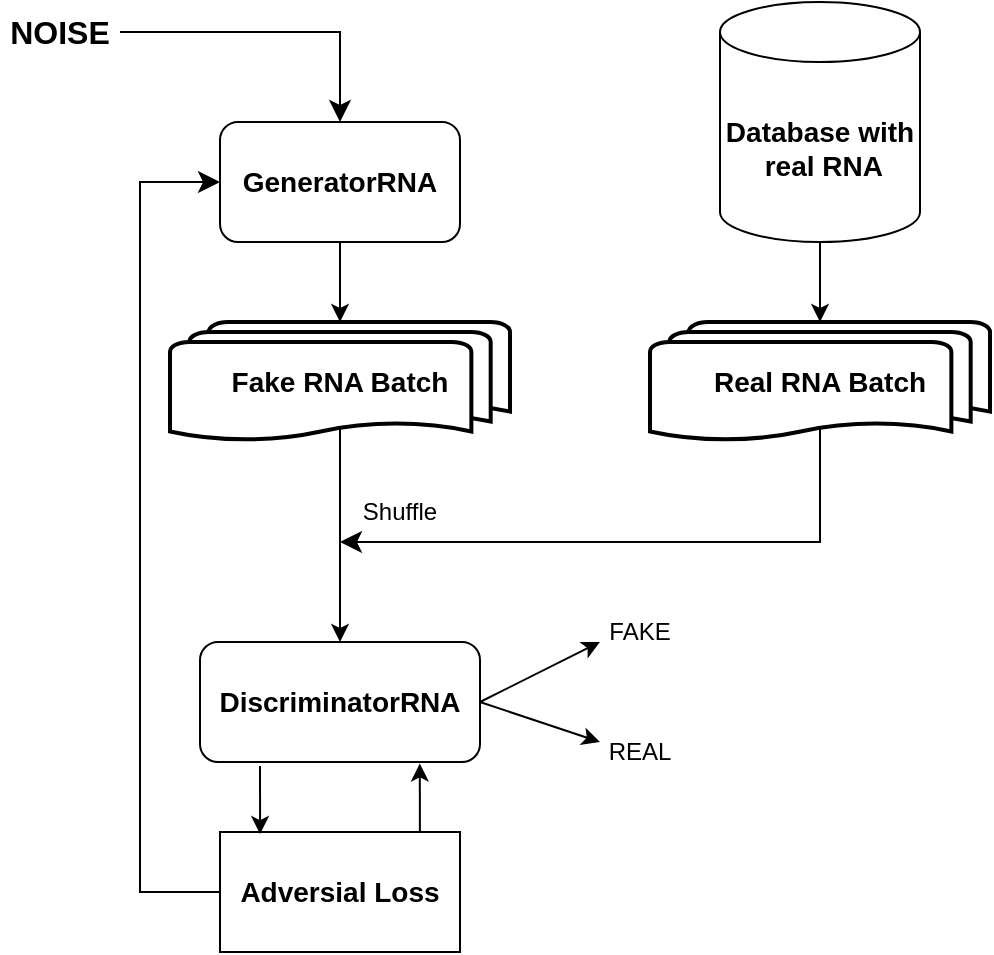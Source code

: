 <mxfile version="26.1.1">
  <diagram name="Strona-1" id="b8fwXPV-Y6n9FmdTsVHD">
    <mxGraphModel dx="1624" dy="878" grid="1" gridSize="10" guides="1" tooltips="1" connect="1" arrows="1" fold="1" page="1" pageScale="1" pageWidth="827" pageHeight="1169" math="0" shadow="0">
      <root>
        <mxCell id="0" />
        <mxCell id="1" parent="0" />
        <mxCell id="EwY9M5CipBJoRcCfjI_r-1" value="NOISE" style="text;html=1;align=center;verticalAlign=middle;whiteSpace=wrap;rounded=0;fontSize=16;fontStyle=1" vertex="1" parent="1">
          <mxGeometry x="70" y="140" width="60" height="30" as="geometry" />
        </mxCell>
        <mxCell id="EwY9M5CipBJoRcCfjI_r-4" value="" style="edgeStyle=segmentEdgeStyle;endArrow=classic;html=1;curved=0;rounded=0;endSize=8;startSize=8;exitX=1;exitY=0.5;exitDx=0;exitDy=0;" edge="1" parent="1" source="EwY9M5CipBJoRcCfjI_r-1">
          <mxGeometry width="50" height="50" relative="1" as="geometry">
            <mxPoint x="150" y="80" as="sourcePoint" />
            <mxPoint x="240" y="200" as="targetPoint" />
            <Array as="points">
              <mxPoint x="240" y="155" />
            </Array>
          </mxGeometry>
        </mxCell>
        <mxCell id="EwY9M5CipBJoRcCfjI_r-5" value="&lt;font style=&quot;font-size: 14px;&quot;&gt;&lt;b&gt;GeneratorRNA&lt;/b&gt;&lt;/font&gt;" style="rounded=1;whiteSpace=wrap;html=1;" vertex="1" parent="1">
          <mxGeometry x="180" y="200" width="120" height="60" as="geometry" />
        </mxCell>
        <mxCell id="EwY9M5CipBJoRcCfjI_r-7" value="&lt;font style=&quot;font-size: 14px;&quot;&gt;&lt;b&gt;Fake RNA Batch&lt;/b&gt;&lt;/font&gt;" style="strokeWidth=2;html=1;shape=mxgraph.flowchart.multi-document;whiteSpace=wrap;" vertex="1" parent="1">
          <mxGeometry x="155" y="300" width="170" height="60" as="geometry" />
        </mxCell>
        <mxCell id="EwY9M5CipBJoRcCfjI_r-8" value="" style="endArrow=classic;html=1;rounded=0;exitX=0.5;exitY=0.88;exitDx=0;exitDy=0;exitPerimeter=0;entryX=0.5;entryY=0;entryDx=0;entryDy=0;" edge="1" parent="1" source="EwY9M5CipBJoRcCfjI_r-7" target="EwY9M5CipBJoRcCfjI_r-9">
          <mxGeometry width="50" height="50" relative="1" as="geometry">
            <mxPoint x="390" y="410" as="sourcePoint" />
            <mxPoint x="238" y="520" as="targetPoint" />
          </mxGeometry>
        </mxCell>
        <mxCell id="EwY9M5CipBJoRcCfjI_r-9" value="&lt;font style=&quot;font-size: 14px;&quot;&gt;&lt;b style=&quot;&quot;&gt;DiscriminatorRNA&lt;/b&gt;&lt;/font&gt;" style="rounded=1;whiteSpace=wrap;html=1;" vertex="1" parent="1">
          <mxGeometry x="170" y="460" width="140" height="60" as="geometry" />
        </mxCell>
        <mxCell id="EwY9M5CipBJoRcCfjI_r-11" value="&lt;font style=&quot;font-size: 14px;&quot;&gt;&lt;b style=&quot;&quot;&gt;Database with&lt;/b&gt;&lt;/font&gt;&lt;div&gt;&lt;font style=&quot;font-size: 14px;&quot;&gt;&lt;b style=&quot;&quot;&gt;&amp;nbsp;real RNA&lt;/b&gt;&lt;/font&gt;&lt;/div&gt;" style="shape=cylinder3;whiteSpace=wrap;html=1;boundedLbl=1;backgroundOutline=1;size=15;" vertex="1" parent="1">
          <mxGeometry x="430" y="140" width="100" height="120" as="geometry" />
        </mxCell>
        <mxCell id="EwY9M5CipBJoRcCfjI_r-12" value="&lt;font style=&quot;font-size: 14px;&quot;&gt;&lt;b style=&quot;&quot;&gt;Real RNA Batch&lt;/b&gt;&lt;/font&gt;" style="strokeWidth=2;html=1;shape=mxgraph.flowchart.multi-document;whiteSpace=wrap;" vertex="1" parent="1">
          <mxGeometry x="395" y="300" width="170" height="60" as="geometry" />
        </mxCell>
        <mxCell id="EwY9M5CipBJoRcCfjI_r-13" value="" style="endArrow=classic;html=1;rounded=0;exitX=0.5;exitY=1;exitDx=0;exitDy=0;exitPerimeter=0;entryX=0.5;entryY=0;entryDx=0;entryDy=0;entryPerimeter=0;" edge="1" parent="1" source="EwY9M5CipBJoRcCfjI_r-11" target="EwY9M5CipBJoRcCfjI_r-12">
          <mxGeometry width="50" height="50" relative="1" as="geometry">
            <mxPoint x="390" y="410" as="sourcePoint" />
            <mxPoint x="440" y="360" as="targetPoint" />
          </mxGeometry>
        </mxCell>
        <mxCell id="EwY9M5CipBJoRcCfjI_r-15" value="Shuffle" style="text;html=1;align=center;verticalAlign=middle;whiteSpace=wrap;rounded=0;" vertex="1" parent="1">
          <mxGeometry x="240" y="380" width="60" height="30" as="geometry" />
        </mxCell>
        <mxCell id="EwY9M5CipBJoRcCfjI_r-17" value="" style="endArrow=classic;html=1;rounded=0;exitX=0.5;exitY=1;exitDx=0;exitDy=0;entryX=0.5;entryY=0;entryDx=0;entryDy=0;entryPerimeter=0;" edge="1" parent="1" source="EwY9M5CipBJoRcCfjI_r-5" target="EwY9M5CipBJoRcCfjI_r-7">
          <mxGeometry width="50" height="50" relative="1" as="geometry">
            <mxPoint x="390" y="400" as="sourcePoint" />
            <mxPoint x="440" y="350" as="targetPoint" />
          </mxGeometry>
        </mxCell>
        <mxCell id="EwY9M5CipBJoRcCfjI_r-19" value="" style="edgeStyle=segmentEdgeStyle;endArrow=classic;html=1;curved=0;rounded=0;endSize=8;startSize=8;exitX=0.5;exitY=0.88;exitDx=0;exitDy=0;exitPerimeter=0;" edge="1" parent="1" source="EwY9M5CipBJoRcCfjI_r-12">
          <mxGeometry width="50" height="50" relative="1" as="geometry">
            <mxPoint x="480" y="370" as="sourcePoint" />
            <mxPoint x="240" y="410" as="targetPoint" />
            <Array as="points">
              <mxPoint x="480" y="410" />
            </Array>
          </mxGeometry>
        </mxCell>
        <mxCell id="EwY9M5CipBJoRcCfjI_r-20" value="" style="endArrow=classic;html=1;rounded=0;exitX=1;exitY=0.5;exitDx=0;exitDy=0;" edge="1" parent="1" source="EwY9M5CipBJoRcCfjI_r-9">
          <mxGeometry width="50" height="50" relative="1" as="geometry">
            <mxPoint x="390" y="400" as="sourcePoint" />
            <mxPoint x="370" y="460" as="targetPoint" />
          </mxGeometry>
        </mxCell>
        <mxCell id="EwY9M5CipBJoRcCfjI_r-21" value="" style="endArrow=classic;html=1;rounded=0;exitX=1;exitY=0.5;exitDx=0;exitDy=0;" edge="1" parent="1" source="EwY9M5CipBJoRcCfjI_r-9">
          <mxGeometry width="50" height="50" relative="1" as="geometry">
            <mxPoint x="390" y="400" as="sourcePoint" />
            <mxPoint x="370" y="510" as="targetPoint" />
          </mxGeometry>
        </mxCell>
        <mxCell id="EwY9M5CipBJoRcCfjI_r-22" value="FAKE" style="text;html=1;align=center;verticalAlign=middle;whiteSpace=wrap;rounded=0;" vertex="1" parent="1">
          <mxGeometry x="360" y="440" width="60" height="30" as="geometry" />
        </mxCell>
        <mxCell id="EwY9M5CipBJoRcCfjI_r-23" value="REAL" style="text;html=1;align=center;verticalAlign=middle;whiteSpace=wrap;rounded=0;" vertex="1" parent="1">
          <mxGeometry x="360" y="500" width="60" height="30" as="geometry" />
        </mxCell>
        <mxCell id="EwY9M5CipBJoRcCfjI_r-24" value="&lt;font style=&quot;font-size: 14px;&quot;&gt;&lt;b&gt;Adversial Loss&lt;/b&gt;&lt;/font&gt;" style="rounded=0;whiteSpace=wrap;html=1;" vertex="1" parent="1">
          <mxGeometry x="180" y="555" width="120" height="60" as="geometry" />
        </mxCell>
        <mxCell id="EwY9M5CipBJoRcCfjI_r-25" value="" style="endArrow=classic;html=1;rounded=0;entryX=0.167;entryY=0.017;entryDx=0;entryDy=0;entryPerimeter=0;" edge="1" parent="1" target="EwY9M5CipBJoRcCfjI_r-24">
          <mxGeometry width="50" height="50" relative="1" as="geometry">
            <mxPoint x="200" y="522" as="sourcePoint" />
            <mxPoint x="440" y="350" as="targetPoint" />
          </mxGeometry>
        </mxCell>
        <mxCell id="EwY9M5CipBJoRcCfjI_r-26" value="" style="edgeStyle=segmentEdgeStyle;endArrow=classic;html=1;curved=0;rounded=0;endSize=8;startSize=8;" edge="1" parent="1">
          <mxGeometry width="50" height="50" relative="1" as="geometry">
            <mxPoint x="180" y="585" as="sourcePoint" />
            <mxPoint x="180" y="230" as="targetPoint" />
            <Array as="points">
              <mxPoint x="140" y="585" />
              <mxPoint x="140" y="230" />
            </Array>
          </mxGeometry>
        </mxCell>
        <mxCell id="EwY9M5CipBJoRcCfjI_r-27" value="" style="endArrow=classic;html=1;rounded=0;exitX=0.833;exitY=0.006;exitDx=0;exitDy=0;exitPerimeter=0;entryX=0.785;entryY=1.012;entryDx=0;entryDy=0;entryPerimeter=0;" edge="1" parent="1" source="EwY9M5CipBJoRcCfjI_r-24" target="EwY9M5CipBJoRcCfjI_r-9">
          <mxGeometry width="50" height="50" relative="1" as="geometry">
            <mxPoint x="390" y="400" as="sourcePoint" />
            <mxPoint x="440" y="350" as="targetPoint" />
          </mxGeometry>
        </mxCell>
      </root>
    </mxGraphModel>
  </diagram>
</mxfile>
